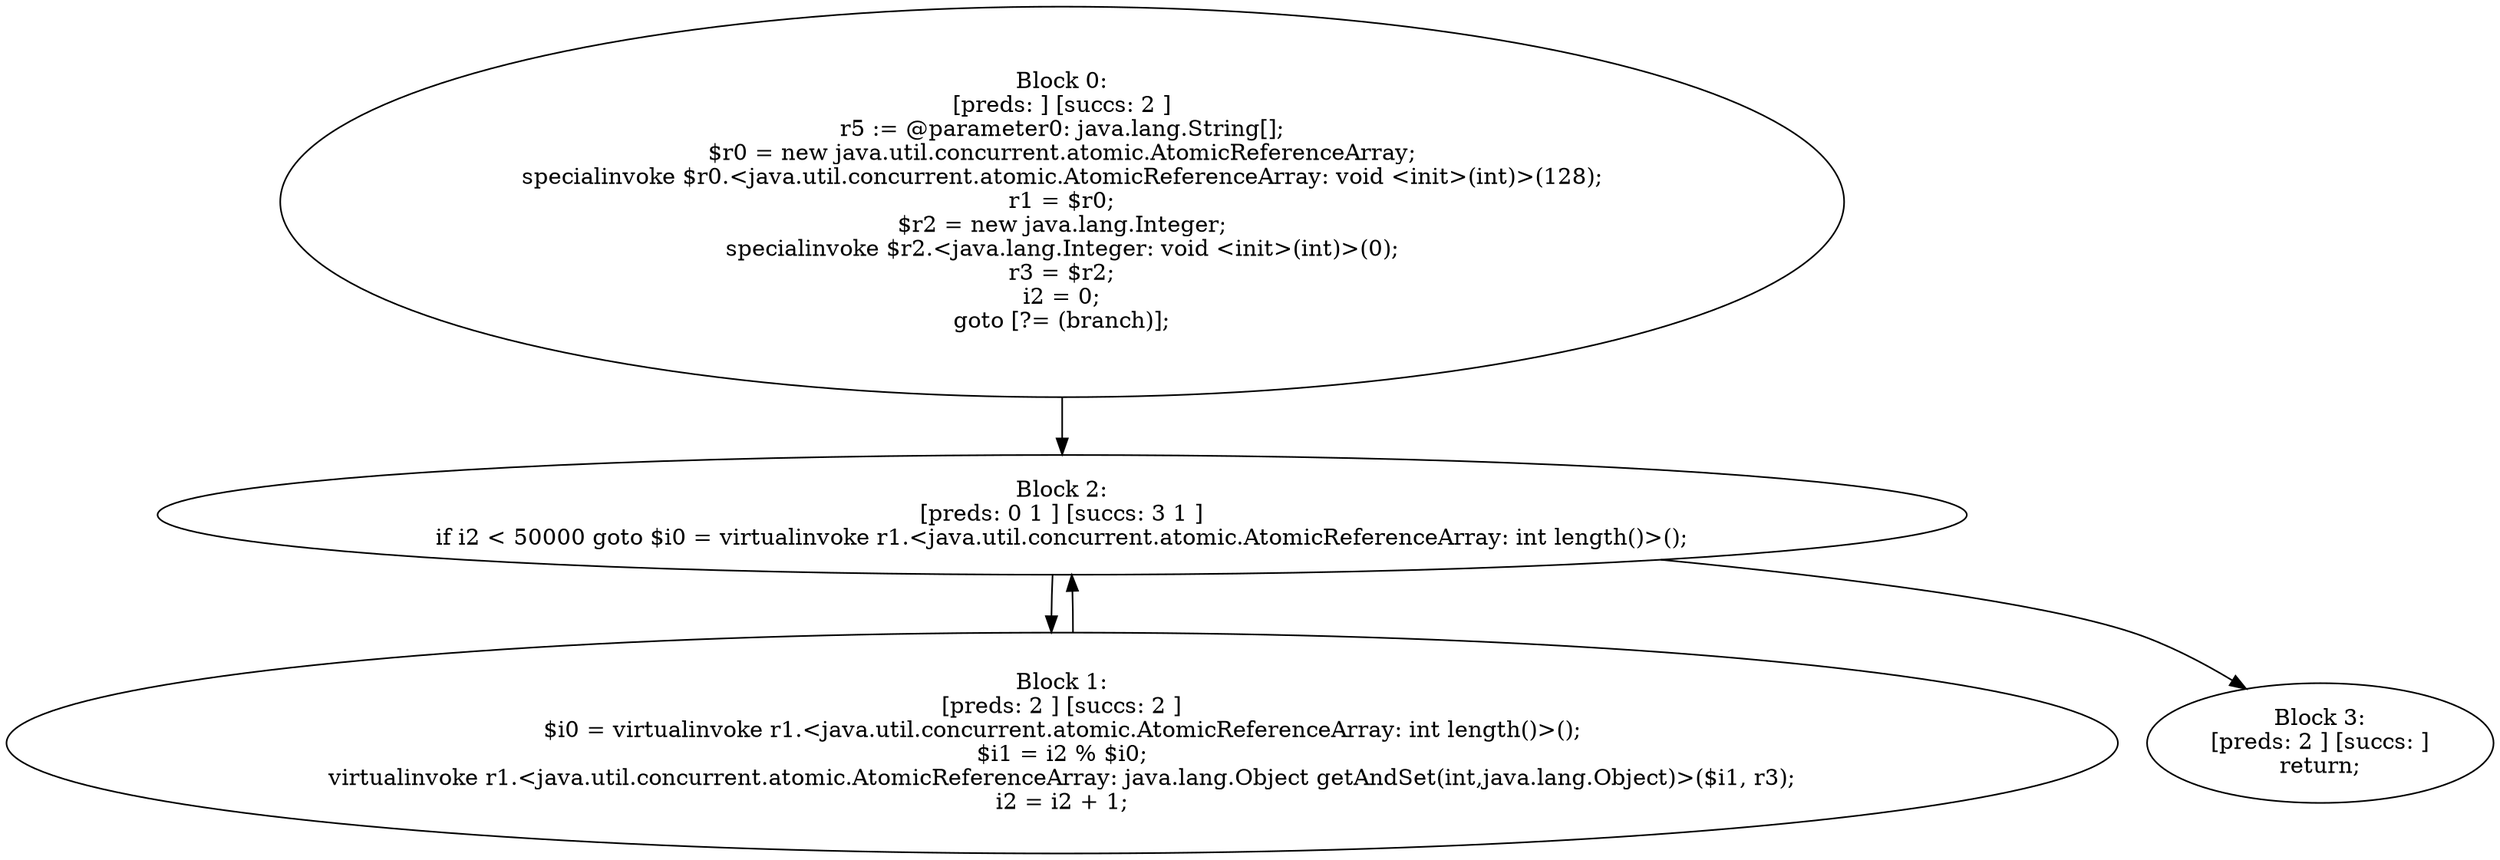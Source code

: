 digraph "unitGraph" {
    "Block 0:
[preds: ] [succs: 2 ]
r5 := @parameter0: java.lang.String[];
$r0 = new java.util.concurrent.atomic.AtomicReferenceArray;
specialinvoke $r0.<java.util.concurrent.atomic.AtomicReferenceArray: void <init>(int)>(128);
r1 = $r0;
$r2 = new java.lang.Integer;
specialinvoke $r2.<java.lang.Integer: void <init>(int)>(0);
r3 = $r2;
i2 = 0;
goto [?= (branch)];
"
    "Block 1:
[preds: 2 ] [succs: 2 ]
$i0 = virtualinvoke r1.<java.util.concurrent.atomic.AtomicReferenceArray: int length()>();
$i1 = i2 % $i0;
virtualinvoke r1.<java.util.concurrent.atomic.AtomicReferenceArray: java.lang.Object getAndSet(int,java.lang.Object)>($i1, r3);
i2 = i2 + 1;
"
    "Block 2:
[preds: 0 1 ] [succs: 3 1 ]
if i2 < 50000 goto $i0 = virtualinvoke r1.<java.util.concurrent.atomic.AtomicReferenceArray: int length()>();
"
    "Block 3:
[preds: 2 ] [succs: ]
return;
"
    "Block 0:
[preds: ] [succs: 2 ]
r5 := @parameter0: java.lang.String[];
$r0 = new java.util.concurrent.atomic.AtomicReferenceArray;
specialinvoke $r0.<java.util.concurrent.atomic.AtomicReferenceArray: void <init>(int)>(128);
r1 = $r0;
$r2 = new java.lang.Integer;
specialinvoke $r2.<java.lang.Integer: void <init>(int)>(0);
r3 = $r2;
i2 = 0;
goto [?= (branch)];
"->"Block 2:
[preds: 0 1 ] [succs: 3 1 ]
if i2 < 50000 goto $i0 = virtualinvoke r1.<java.util.concurrent.atomic.AtomicReferenceArray: int length()>();
";
    "Block 1:
[preds: 2 ] [succs: 2 ]
$i0 = virtualinvoke r1.<java.util.concurrent.atomic.AtomicReferenceArray: int length()>();
$i1 = i2 % $i0;
virtualinvoke r1.<java.util.concurrent.atomic.AtomicReferenceArray: java.lang.Object getAndSet(int,java.lang.Object)>($i1, r3);
i2 = i2 + 1;
"->"Block 2:
[preds: 0 1 ] [succs: 3 1 ]
if i2 < 50000 goto $i0 = virtualinvoke r1.<java.util.concurrent.atomic.AtomicReferenceArray: int length()>();
";
    "Block 2:
[preds: 0 1 ] [succs: 3 1 ]
if i2 < 50000 goto $i0 = virtualinvoke r1.<java.util.concurrent.atomic.AtomicReferenceArray: int length()>();
"->"Block 3:
[preds: 2 ] [succs: ]
return;
";
    "Block 2:
[preds: 0 1 ] [succs: 3 1 ]
if i2 < 50000 goto $i0 = virtualinvoke r1.<java.util.concurrent.atomic.AtomicReferenceArray: int length()>();
"->"Block 1:
[preds: 2 ] [succs: 2 ]
$i0 = virtualinvoke r1.<java.util.concurrent.atomic.AtomicReferenceArray: int length()>();
$i1 = i2 % $i0;
virtualinvoke r1.<java.util.concurrent.atomic.AtomicReferenceArray: java.lang.Object getAndSet(int,java.lang.Object)>($i1, r3);
i2 = i2 + 1;
";
}
